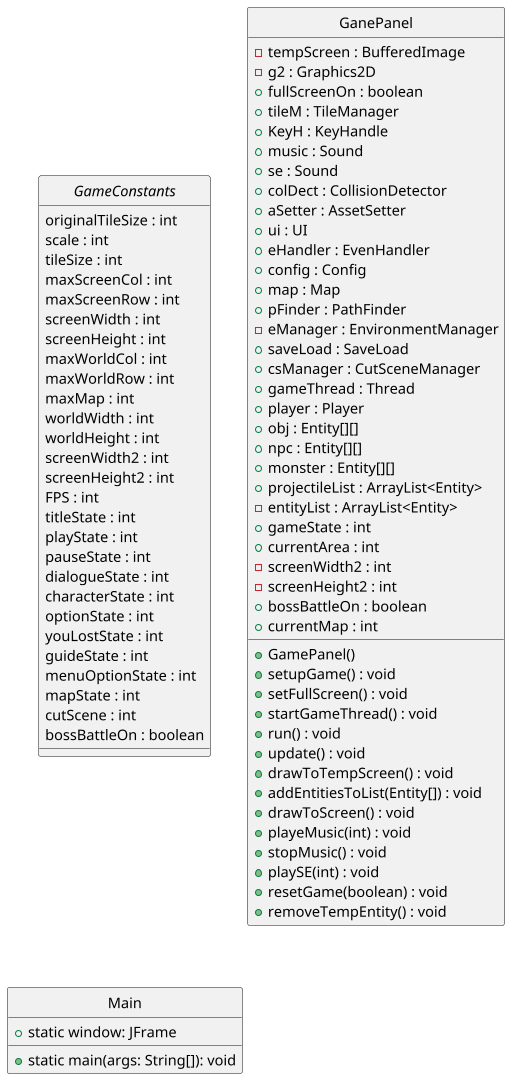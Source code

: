 @startuml "main"
hide circle
scale 1920*1080
interface GameConstants {
    originalTileSize : int
    scale : int
    tileSize : int
    maxScreenCol : int
    maxScreenRow : int
    screenWidth : int
    screenHeight : int
    maxWorldCol : int
    maxWorldRow : int
    maxMap : int
    worldWidth : int
    worldHeight : int
    screenWidth2 : int
    screenHeight2 : int
    FPS : int
    titleState : int
    playState : int
    pauseState : int
    dialogueState : int
    characterState : int
    optionState : int
    youLostState : int
    guideState : int
    menuOptionState : int
    mapState : int
    cutScene : int
    bossBattleOn : boolean
}
class GanePanel {
    - tempScreen : BufferedImage
    - g2 : Graphics2D
    + fullScreenOn : boolean
    + tileM : TileManager
    + KeyH : KeyHandle
    + music : Sound
    + se : Sound
    + colDect : CollisionDetector
    + aSetter : AssetSetter
    + ui : UI
    + eHandler : EvenHandler
    + config : Config
    + map : Map
    + pFinder : PathFinder
    - eManager : EnvironmentManager
    + saveLoad : SaveLoad
    + csManager : CutSceneManager
    + gameThread : Thread
    + player : Player
    + obj : Entity[][]
    + npc : Entity[][]
    + monster : Entity[][]
    + projectileList : ArrayList<Entity>
    - entityList : ArrayList<Entity>
    + gameState : int
    + currentArea : int
    - screenWidth2 : int
    - screenHeight2 : int
    + bossBattleOn : boolean
    + currentMap : int
    + GamePanel()
    + setupGame() : void
    + setFullScreen() : void
    + startGameThread() : void
    + run() : void
    + update() : void
    + drawToTempScreen() : void
    + addEntitiesToList(Entity[]) : void
    + drawToScreen() : void
    + playeMusic(int) : void
    + stopMusic() : void
    + playSE(int) : void
    + resetGame(boolean) : void
    + removeTempEntity() : void
}
class Main {
    + static window: JFrame
    + static main(args: String[]): void
}



